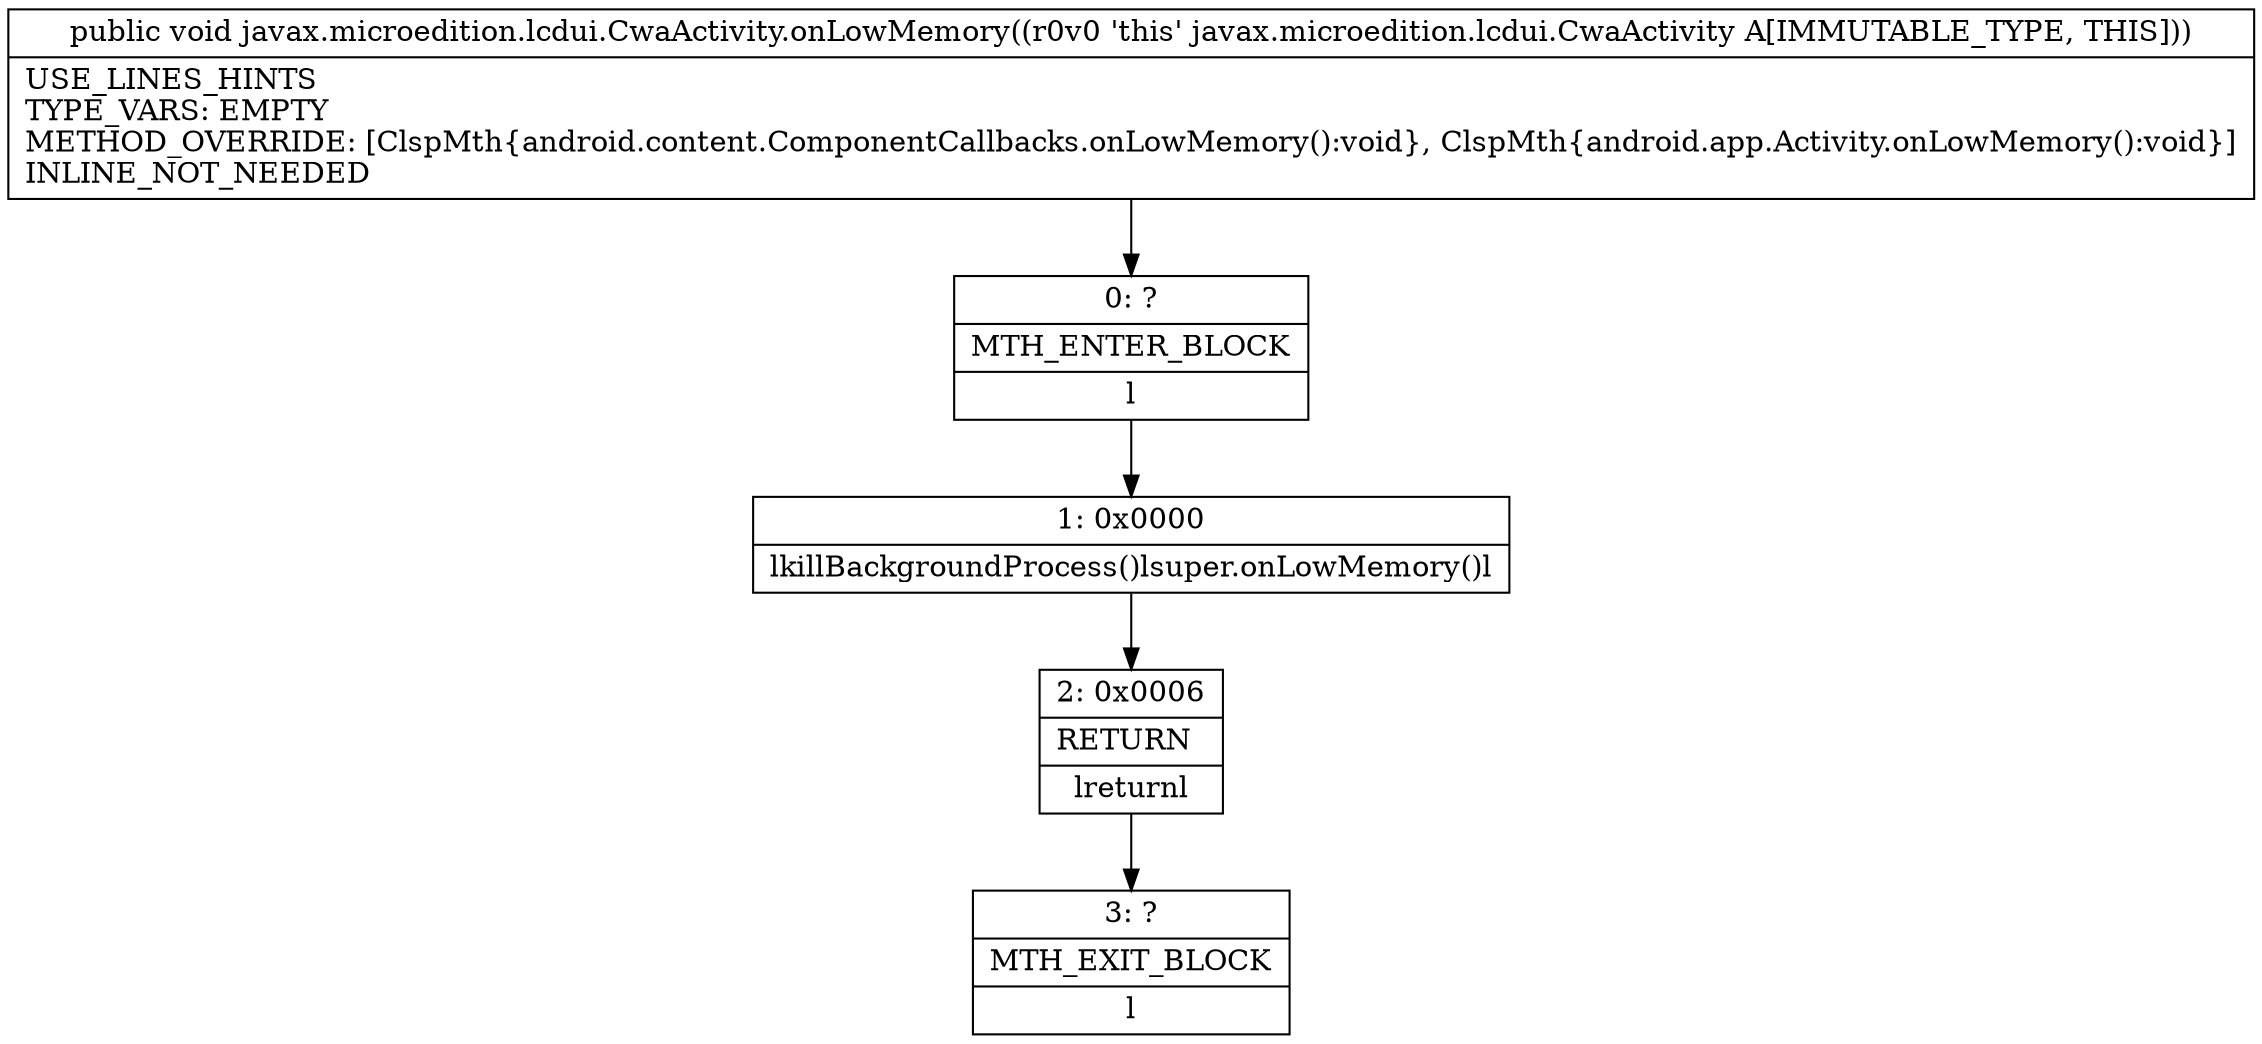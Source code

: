 digraph "CFG forjavax.microedition.lcdui.CwaActivity.onLowMemory()V" {
Node_0 [shape=record,label="{0\:\ ?|MTH_ENTER_BLOCK\l|l}"];
Node_1 [shape=record,label="{1\:\ 0x0000|lkillBackgroundProcess()lsuper.onLowMemory()l}"];
Node_2 [shape=record,label="{2\:\ 0x0006|RETURN\l|lreturnl}"];
Node_3 [shape=record,label="{3\:\ ?|MTH_EXIT_BLOCK\l|l}"];
MethodNode[shape=record,label="{public void javax.microedition.lcdui.CwaActivity.onLowMemory((r0v0 'this' javax.microedition.lcdui.CwaActivity A[IMMUTABLE_TYPE, THIS]))  | USE_LINES_HINTS\lTYPE_VARS: EMPTY\lMETHOD_OVERRIDE: [ClspMth\{android.content.ComponentCallbacks.onLowMemory():void\}, ClspMth\{android.app.Activity.onLowMemory():void\}]\lINLINE_NOT_NEEDED\l}"];
MethodNode -> Node_0;
Node_0 -> Node_1;
Node_1 -> Node_2;
Node_2 -> Node_3;
}

